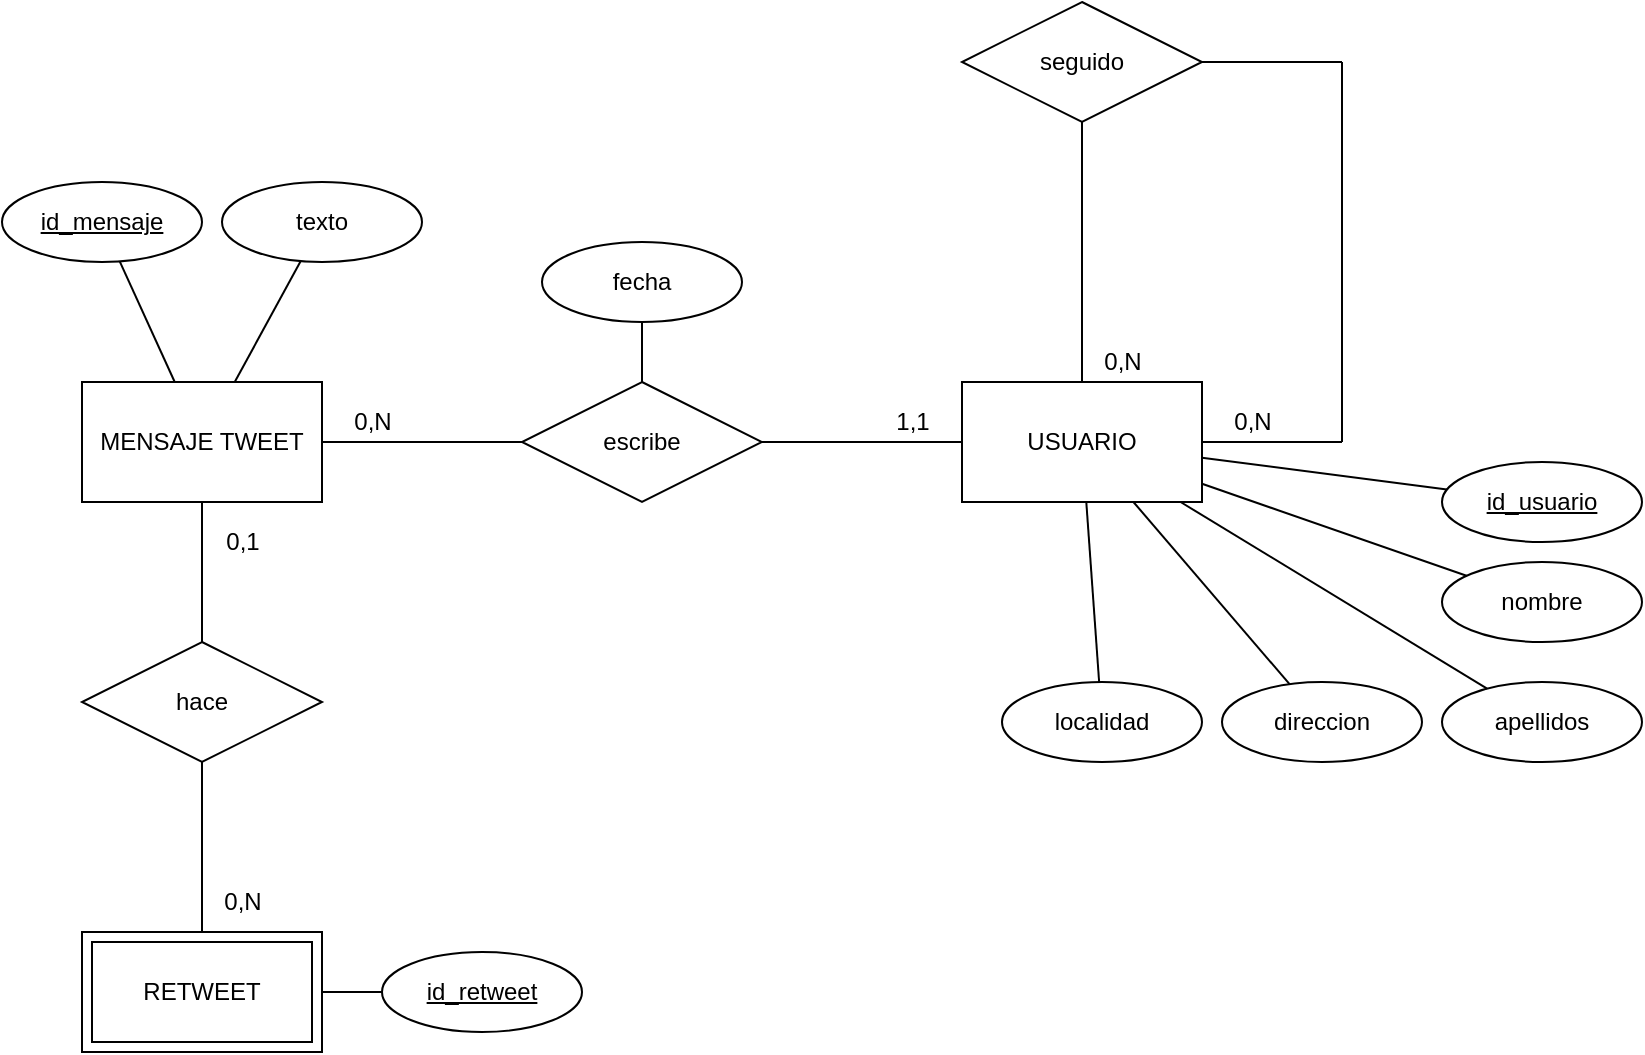 <mxfile version="16.4.6" type="device"><diagram id="d6UIwK0RGfi72Bp9ZSPU" name="Page-1"><mxGraphModel dx="2249" dy="780" grid="1" gridSize="10" guides="1" tooltips="1" connect="1" arrows="1" fold="1" page="1" pageScale="1" pageWidth="827" pageHeight="1169" math="0" shadow="0"><root><mxCell id="0"/><mxCell id="1" parent="0"/><mxCell id="e62BRhWoeSofTOYufy1d-1" value="USUARIO" style="rounded=0;whiteSpace=wrap;html=1;" vertex="1" parent="1"><mxGeometry x="410" y="250" width="120" height="60" as="geometry"/></mxCell><mxCell id="e62BRhWoeSofTOYufy1d-3" value="&lt;u&gt;id_usuario&lt;/u&gt;" style="ellipse;whiteSpace=wrap;html=1;align=center;" vertex="1" parent="1"><mxGeometry x="650" y="290" width="100" height="40" as="geometry"/></mxCell><mxCell id="e62BRhWoeSofTOYufy1d-4" value="nombre" style="ellipse;whiteSpace=wrap;html=1;align=center;" vertex="1" parent="1"><mxGeometry x="650" y="340" width="100" height="40" as="geometry"/></mxCell><mxCell id="e62BRhWoeSofTOYufy1d-5" value="apellidos" style="ellipse;whiteSpace=wrap;html=1;align=center;" vertex="1" parent="1"><mxGeometry x="650" y="400" width="100" height="40" as="geometry"/></mxCell><mxCell id="e62BRhWoeSofTOYufy1d-6" value="direccion" style="ellipse;whiteSpace=wrap;html=1;align=center;" vertex="1" parent="1"><mxGeometry x="540" y="400" width="100" height="40" as="geometry"/></mxCell><mxCell id="e62BRhWoeSofTOYufy1d-7" value="localidad" style="ellipse;whiteSpace=wrap;html=1;align=center;" vertex="1" parent="1"><mxGeometry x="430" y="400" width="100" height="40" as="geometry"/></mxCell><mxCell id="e62BRhWoeSofTOYufy1d-9" value="seguido" style="shape=rhombus;perimeter=rhombusPerimeter;whiteSpace=wrap;html=1;align=center;" vertex="1" parent="1"><mxGeometry x="410" y="60" width="120" height="60" as="geometry"/></mxCell><mxCell id="e62BRhWoeSofTOYufy1d-10" value="" style="endArrow=none;html=1;rounded=0;" edge="1" parent="1" source="e62BRhWoeSofTOYufy1d-9" target="e62BRhWoeSofTOYufy1d-1"><mxGeometry relative="1" as="geometry"><mxPoint x="330" y="400" as="sourcePoint"/><mxPoint x="490" y="400" as="targetPoint"/></mxGeometry></mxCell><mxCell id="e62BRhWoeSofTOYufy1d-15" value="" style="endArrow=none;html=1;rounded=0;entryX=1;entryY=0.5;entryDx=0;entryDy=0;" edge="1" parent="1" target="e62BRhWoeSofTOYufy1d-1"><mxGeometry relative="1" as="geometry"><mxPoint x="600" y="280" as="sourcePoint"/><mxPoint x="490" y="400" as="targetPoint"/></mxGeometry></mxCell><mxCell id="e62BRhWoeSofTOYufy1d-17" value="" style="endArrow=none;html=1;rounded=0;" edge="1" parent="1"><mxGeometry relative="1" as="geometry"><mxPoint x="600" y="90" as="sourcePoint"/><mxPoint x="600" y="280" as="targetPoint"/></mxGeometry></mxCell><mxCell id="e62BRhWoeSofTOYufy1d-19" value="" style="endArrow=none;html=1;rounded=0;" edge="1" parent="1" source="e62BRhWoeSofTOYufy1d-9"><mxGeometry relative="1" as="geometry"><mxPoint x="330" y="400" as="sourcePoint"/><mxPoint x="600" y="90" as="targetPoint"/></mxGeometry></mxCell><mxCell id="e62BRhWoeSofTOYufy1d-20" value="" style="endArrow=none;html=1;rounded=0;" edge="1" parent="1" source="e62BRhWoeSofTOYufy1d-1" target="e62BRhWoeSofTOYufy1d-7"><mxGeometry relative="1" as="geometry"><mxPoint x="330" y="400" as="sourcePoint"/><mxPoint x="490" y="400" as="targetPoint"/></mxGeometry></mxCell><mxCell id="e62BRhWoeSofTOYufy1d-21" value="" style="endArrow=none;html=1;rounded=0;" edge="1" parent="1" source="e62BRhWoeSofTOYufy1d-1" target="e62BRhWoeSofTOYufy1d-6"><mxGeometry relative="1" as="geometry"><mxPoint x="330" y="400" as="sourcePoint"/><mxPoint x="490" y="400" as="targetPoint"/></mxGeometry></mxCell><mxCell id="e62BRhWoeSofTOYufy1d-22" value="" style="endArrow=none;html=1;rounded=0;" edge="1" parent="1" source="e62BRhWoeSofTOYufy1d-1" target="e62BRhWoeSofTOYufy1d-5"><mxGeometry relative="1" as="geometry"><mxPoint x="330" y="400" as="sourcePoint"/><mxPoint x="490" y="400" as="targetPoint"/></mxGeometry></mxCell><mxCell id="e62BRhWoeSofTOYufy1d-24" value="" style="endArrow=none;html=1;rounded=0;" edge="1" parent="1" source="e62BRhWoeSofTOYufy1d-1" target="e62BRhWoeSofTOYufy1d-4"><mxGeometry relative="1" as="geometry"><mxPoint x="330" y="400" as="sourcePoint"/><mxPoint x="490" y="400" as="targetPoint"/></mxGeometry></mxCell><mxCell id="e62BRhWoeSofTOYufy1d-26" value="" style="endArrow=none;html=1;rounded=0;" edge="1" parent="1" source="e62BRhWoeSofTOYufy1d-1" target="e62BRhWoeSofTOYufy1d-3"><mxGeometry relative="1" as="geometry"><mxPoint x="330" y="400" as="sourcePoint"/><mxPoint x="490" y="400" as="targetPoint"/></mxGeometry></mxCell><mxCell id="e62BRhWoeSofTOYufy1d-27" value="0,N" style="text;html=1;align=center;verticalAlign=middle;resizable=0;points=[];autosize=1;strokeColor=none;fillColor=none;" vertex="1" parent="1"><mxGeometry x="475" y="230" width="30" height="20" as="geometry"/></mxCell><mxCell id="e62BRhWoeSofTOYufy1d-28" value="0,N" style="text;html=1;align=center;verticalAlign=middle;resizable=0;points=[];autosize=1;strokeColor=none;fillColor=none;" vertex="1" parent="1"><mxGeometry x="540" y="260" width="30" height="20" as="geometry"/></mxCell><mxCell id="e62BRhWoeSofTOYufy1d-31" value="MENSAJE TWEET" style="whiteSpace=wrap;html=1;align=center;" vertex="1" parent="1"><mxGeometry x="-30" y="250" width="120" height="60" as="geometry"/></mxCell><mxCell id="e62BRhWoeSofTOYufy1d-32" value="escribe" style="shape=rhombus;perimeter=rhombusPerimeter;whiteSpace=wrap;html=1;align=center;" vertex="1" parent="1"><mxGeometry x="190" y="250" width="120" height="60" as="geometry"/></mxCell><mxCell id="e62BRhWoeSofTOYufy1d-33" value="" style="endArrow=none;html=1;rounded=0;" edge="1" parent="1" source="e62BRhWoeSofTOYufy1d-32" target="e62BRhWoeSofTOYufy1d-1"><mxGeometry relative="1" as="geometry"><mxPoint x="330" y="400" as="sourcePoint"/><mxPoint x="490" y="400" as="targetPoint"/></mxGeometry></mxCell><mxCell id="e62BRhWoeSofTOYufy1d-34" value="" style="endArrow=none;html=1;rounded=0;" edge="1" parent="1" source="e62BRhWoeSofTOYufy1d-31" target="e62BRhWoeSofTOYufy1d-32"><mxGeometry relative="1" as="geometry"><mxPoint x="330" y="400" as="sourcePoint"/><mxPoint x="490" y="400" as="targetPoint"/></mxGeometry></mxCell><mxCell id="e62BRhWoeSofTOYufy1d-36" value="texto" style="ellipse;whiteSpace=wrap;html=1;align=center;" vertex="1" parent="1"><mxGeometry x="40" y="150" width="100" height="40" as="geometry"/></mxCell><mxCell id="e62BRhWoeSofTOYufy1d-37" value="&lt;u&gt;id_mensaje&lt;/u&gt;" style="ellipse;whiteSpace=wrap;html=1;align=center;" vertex="1" parent="1"><mxGeometry x="-70" y="150" width="100" height="40" as="geometry"/></mxCell><mxCell id="e62BRhWoeSofTOYufy1d-38" value="" style="endArrow=none;html=1;rounded=0;" edge="1" parent="1" source="e62BRhWoeSofTOYufy1d-37" target="e62BRhWoeSofTOYufy1d-31"><mxGeometry relative="1" as="geometry"><mxPoint x="330" y="400" as="sourcePoint"/><mxPoint x="490" y="400" as="targetPoint"/></mxGeometry></mxCell><mxCell id="e62BRhWoeSofTOYufy1d-39" value="" style="endArrow=none;html=1;rounded=0;" edge="1" parent="1" source="e62BRhWoeSofTOYufy1d-36" target="e62BRhWoeSofTOYufy1d-31"><mxGeometry relative="1" as="geometry"><mxPoint x="330" y="400" as="sourcePoint"/><mxPoint x="490" y="400" as="targetPoint"/></mxGeometry></mxCell><mxCell id="e62BRhWoeSofTOYufy1d-40" value="1,1" style="text;html=1;align=center;verticalAlign=middle;resizable=0;points=[];autosize=1;strokeColor=none;fillColor=none;" vertex="1" parent="1"><mxGeometry x="370" y="260" width="30" height="20" as="geometry"/></mxCell><mxCell id="e62BRhWoeSofTOYufy1d-41" value="0,N" style="text;html=1;align=center;verticalAlign=middle;resizable=0;points=[];autosize=1;strokeColor=none;fillColor=none;" vertex="1" parent="1"><mxGeometry x="100" y="260" width="30" height="20" as="geometry"/></mxCell><mxCell id="e62BRhWoeSofTOYufy1d-42" value="RETWEET" style="shape=ext;margin=3;double=1;whiteSpace=wrap;html=1;align=center;" vertex="1" parent="1"><mxGeometry x="-30" y="525" width="120" height="60" as="geometry"/></mxCell><mxCell id="e62BRhWoeSofTOYufy1d-43" value="hace" style="shape=rhombus;perimeter=rhombusPerimeter;whiteSpace=wrap;html=1;align=center;" vertex="1" parent="1"><mxGeometry x="-30" y="380" width="120" height="60" as="geometry"/></mxCell><mxCell id="e62BRhWoeSofTOYufy1d-44" value="" style="endArrow=none;html=1;rounded=0;" edge="1" parent="1" source="e62BRhWoeSofTOYufy1d-31" target="e62BRhWoeSofTOYufy1d-43"><mxGeometry relative="1" as="geometry"><mxPoint x="330" y="400" as="sourcePoint"/><mxPoint x="490" y="400" as="targetPoint"/></mxGeometry></mxCell><mxCell id="e62BRhWoeSofTOYufy1d-45" value="" style="endArrow=none;html=1;rounded=0;" edge="1" parent="1" source="e62BRhWoeSofTOYufy1d-43" target="e62BRhWoeSofTOYufy1d-42"><mxGeometry relative="1" as="geometry"><mxPoint x="330" y="400" as="sourcePoint"/><mxPoint x="490" y="400" as="targetPoint"/></mxGeometry></mxCell><mxCell id="e62BRhWoeSofTOYufy1d-46" value="0,N" style="text;html=1;align=center;verticalAlign=middle;resizable=0;points=[];autosize=1;strokeColor=none;fillColor=none;" vertex="1" parent="1"><mxGeometry x="35" y="500" width="30" height="20" as="geometry"/></mxCell><mxCell id="e62BRhWoeSofTOYufy1d-47" value="0,1" style="text;html=1;align=center;verticalAlign=middle;resizable=0;points=[];autosize=1;strokeColor=none;fillColor=none;" vertex="1" parent="1"><mxGeometry x="35" y="320" width="30" height="20" as="geometry"/></mxCell><mxCell id="e62BRhWoeSofTOYufy1d-48" value="&lt;u&gt;id_retweet&lt;/u&gt;" style="ellipse;whiteSpace=wrap;html=1;align=center;" vertex="1" parent="1"><mxGeometry x="120" y="535" width="100" height="40" as="geometry"/></mxCell><mxCell id="e62BRhWoeSofTOYufy1d-49" value="" style="endArrow=none;html=1;rounded=0;" edge="1" parent="1" source="e62BRhWoeSofTOYufy1d-42" target="e62BRhWoeSofTOYufy1d-48"><mxGeometry relative="1" as="geometry"><mxPoint x="330" y="400" as="sourcePoint"/><mxPoint x="490" y="400" as="targetPoint"/></mxGeometry></mxCell><mxCell id="e62BRhWoeSofTOYufy1d-50" value="fecha" style="ellipse;whiteSpace=wrap;html=1;align=center;" vertex="1" parent="1"><mxGeometry x="200" y="180" width="100" height="40" as="geometry"/></mxCell><mxCell id="e62BRhWoeSofTOYufy1d-51" value="" style="endArrow=none;html=1;rounded=0;" edge="1" parent="1" source="e62BRhWoeSofTOYufy1d-50" target="e62BRhWoeSofTOYufy1d-32"><mxGeometry relative="1" as="geometry"><mxPoint x="330" y="400" as="sourcePoint"/><mxPoint x="490" y="400" as="targetPoint"/></mxGeometry></mxCell></root></mxGraphModel></diagram></mxfile>